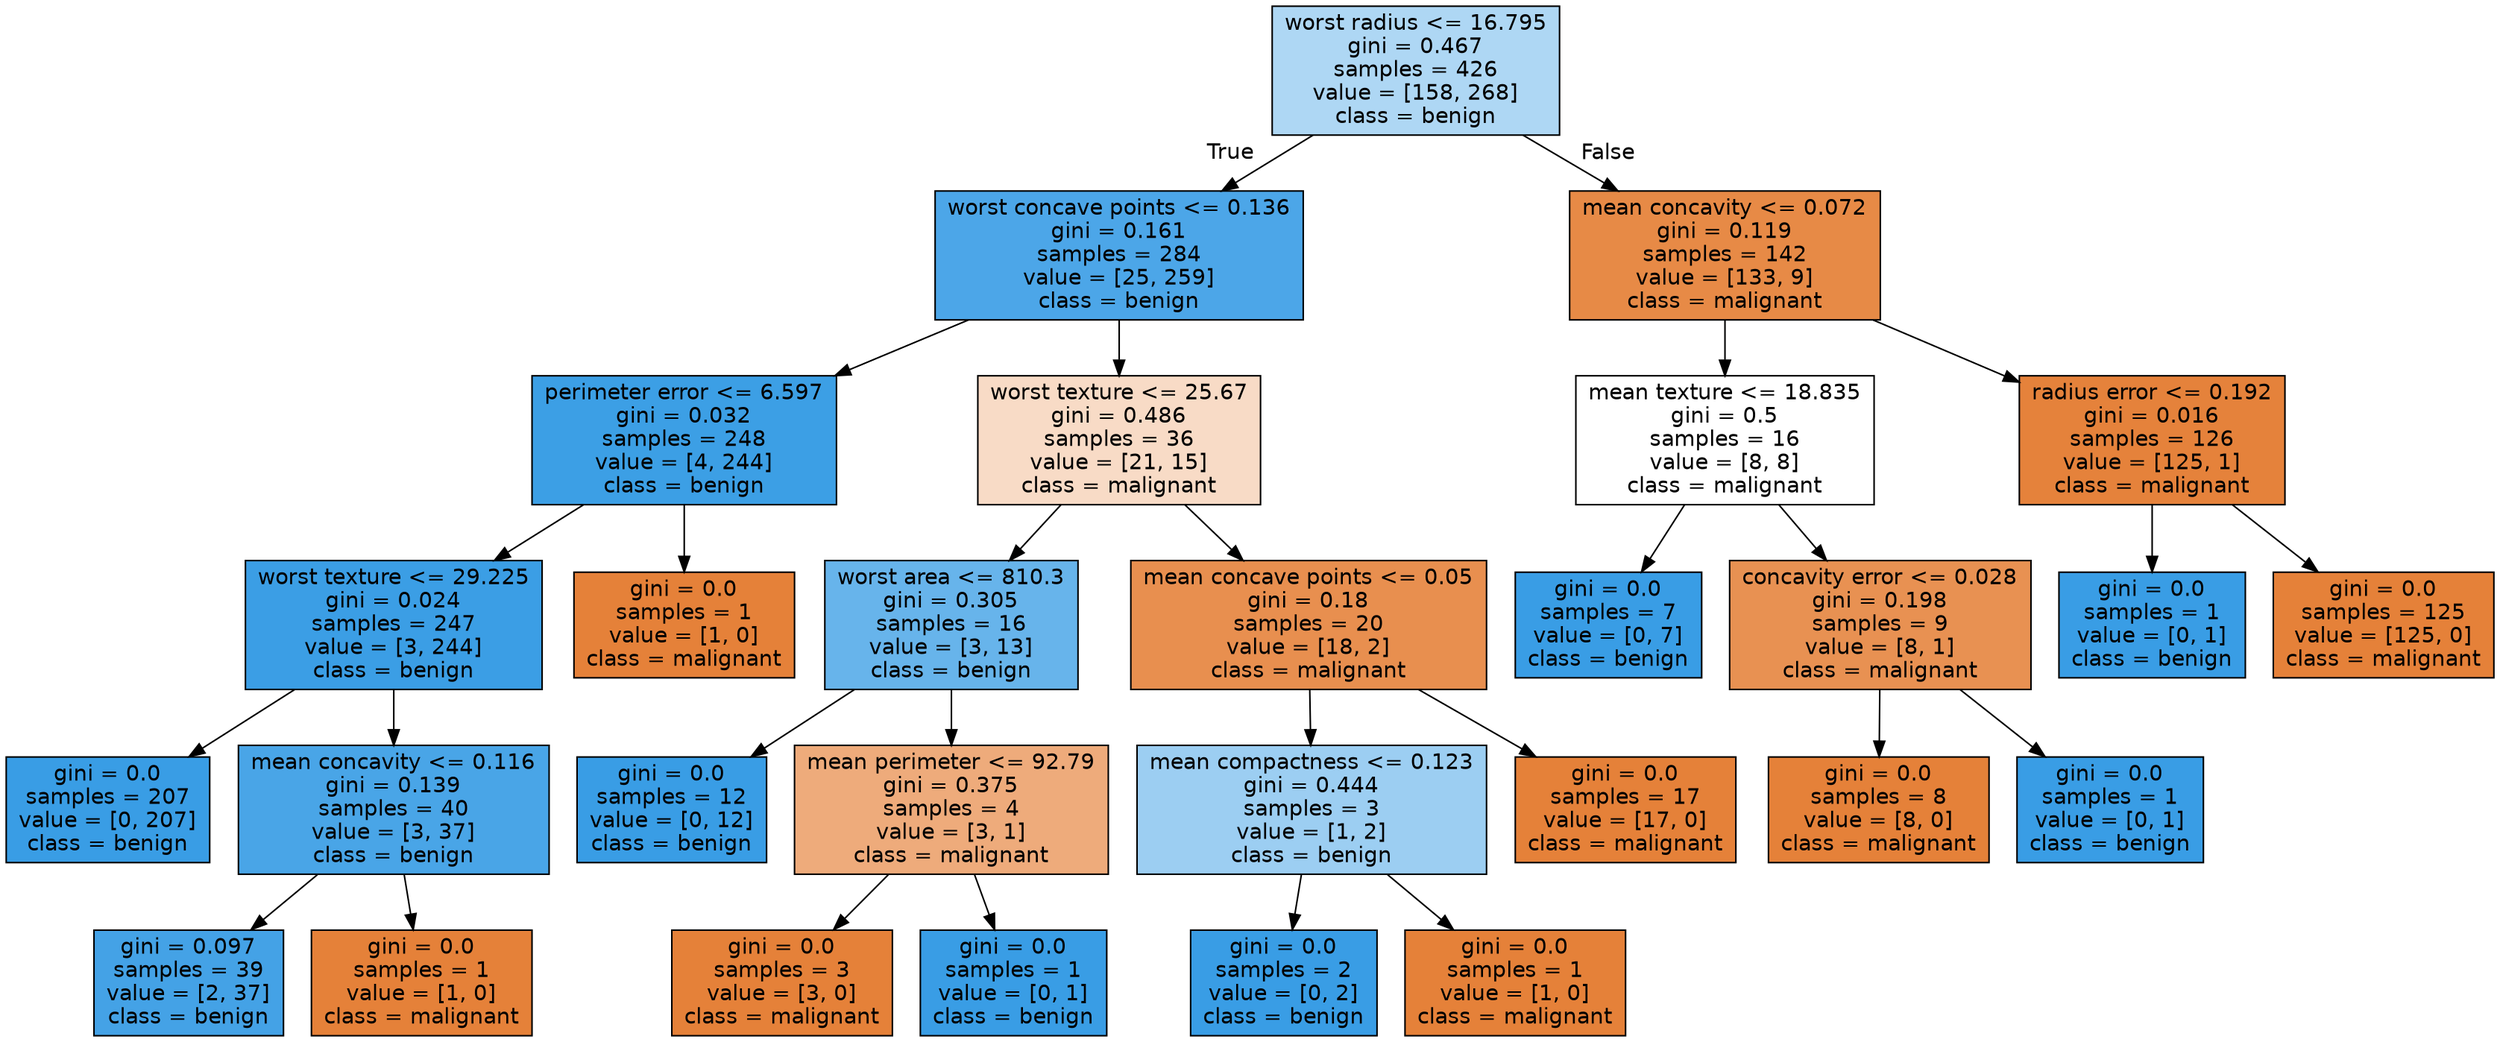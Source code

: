 digraph Tree {
node [shape=box, style="filled", color="black", fontname="helvetica"] ;
edge [fontname="helvetica"] ;
0 [label="worst radius <= 16.795\ngini = 0.467\nsamples = 426\nvalue = [158, 268]\nclass = benign", fillcolor="#aed7f4"] ;
1 [label="worst concave points <= 0.136\ngini = 0.161\nsamples = 284\nvalue = [25, 259]\nclass = benign", fillcolor="#4ca6e8"] ;
0 -> 1 [labeldistance=2.5, labelangle=45, headlabel="True"] ;
2 [label="perimeter error <= 6.597\ngini = 0.032\nsamples = 248\nvalue = [4, 244]\nclass = benign", fillcolor="#3c9fe5"] ;
1 -> 2 ;
3 [label="worst texture <= 29.225\ngini = 0.024\nsamples = 247\nvalue = [3, 244]\nclass = benign", fillcolor="#3b9ee5"] ;
2 -> 3 ;
4 [label="gini = 0.0\nsamples = 207\nvalue = [0, 207]\nclass = benign", fillcolor="#399de5"] ;
3 -> 4 ;
5 [label="mean concavity <= 0.116\ngini = 0.139\nsamples = 40\nvalue = [3, 37]\nclass = benign", fillcolor="#49a5e7"] ;
3 -> 5 ;
6 [label="gini = 0.097\nsamples = 39\nvalue = [2, 37]\nclass = benign", fillcolor="#44a2e6"] ;
5 -> 6 ;
7 [label="gini = 0.0\nsamples = 1\nvalue = [1, 0]\nclass = malignant", fillcolor="#e58139"] ;
5 -> 7 ;
8 [label="gini = 0.0\nsamples = 1\nvalue = [1, 0]\nclass = malignant", fillcolor="#e58139"] ;
2 -> 8 ;
9 [label="worst texture <= 25.67\ngini = 0.486\nsamples = 36\nvalue = [21, 15]\nclass = malignant", fillcolor="#f8dbc6"] ;
1 -> 9 ;
10 [label="worst area <= 810.3\ngini = 0.305\nsamples = 16\nvalue = [3, 13]\nclass = benign", fillcolor="#67b4eb"] ;
9 -> 10 ;
11 [label="gini = 0.0\nsamples = 12\nvalue = [0, 12]\nclass = benign", fillcolor="#399de5"] ;
10 -> 11 ;
12 [label="mean perimeter <= 92.79\ngini = 0.375\nsamples = 4\nvalue = [3, 1]\nclass = malignant", fillcolor="#eeab7b"] ;
10 -> 12 ;
13 [label="gini = 0.0\nsamples = 3\nvalue = [3, 0]\nclass = malignant", fillcolor="#e58139"] ;
12 -> 13 ;
14 [label="gini = 0.0\nsamples = 1\nvalue = [0, 1]\nclass = benign", fillcolor="#399de5"] ;
12 -> 14 ;
15 [label="mean concave points <= 0.05\ngini = 0.18\nsamples = 20\nvalue = [18, 2]\nclass = malignant", fillcolor="#e88f4f"] ;
9 -> 15 ;
16 [label="mean compactness <= 0.123\ngini = 0.444\nsamples = 3\nvalue = [1, 2]\nclass = benign", fillcolor="#9ccef2"] ;
15 -> 16 ;
17 [label="gini = 0.0\nsamples = 2\nvalue = [0, 2]\nclass = benign", fillcolor="#399de5"] ;
16 -> 17 ;
18 [label="gini = 0.0\nsamples = 1\nvalue = [1, 0]\nclass = malignant", fillcolor="#e58139"] ;
16 -> 18 ;
19 [label="gini = 0.0\nsamples = 17\nvalue = [17, 0]\nclass = malignant", fillcolor="#e58139"] ;
15 -> 19 ;
20 [label="mean concavity <= 0.072\ngini = 0.119\nsamples = 142\nvalue = [133, 9]\nclass = malignant", fillcolor="#e78a46"] ;
0 -> 20 [labeldistance=2.5, labelangle=-45, headlabel="False"] ;
21 [label="mean texture <= 18.835\ngini = 0.5\nsamples = 16\nvalue = [8, 8]\nclass = malignant", fillcolor="#ffffff"] ;
20 -> 21 ;
22 [label="gini = 0.0\nsamples = 7\nvalue = [0, 7]\nclass = benign", fillcolor="#399de5"] ;
21 -> 22 ;
23 [label="concavity error <= 0.028\ngini = 0.198\nsamples = 9\nvalue = [8, 1]\nclass = malignant", fillcolor="#e89152"] ;
21 -> 23 ;
24 [label="gini = 0.0\nsamples = 8\nvalue = [8, 0]\nclass = malignant", fillcolor="#e58139"] ;
23 -> 24 ;
25 [label="gini = 0.0\nsamples = 1\nvalue = [0, 1]\nclass = benign", fillcolor="#399de5"] ;
23 -> 25 ;
26 [label="radius error <= 0.192\ngini = 0.016\nsamples = 126\nvalue = [125, 1]\nclass = malignant", fillcolor="#e5823b"] ;
20 -> 26 ;
27 [label="gini = 0.0\nsamples = 1\nvalue = [0, 1]\nclass = benign", fillcolor="#399de5"] ;
26 -> 27 ;
28 [label="gini = 0.0\nsamples = 125\nvalue = [125, 0]\nclass = malignant", fillcolor="#e58139"] ;
26 -> 28 ;
}